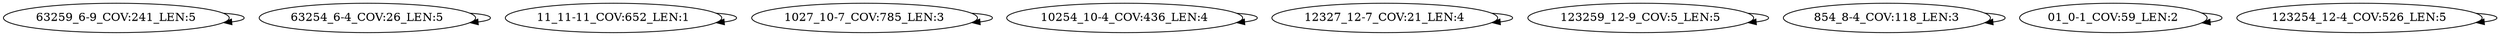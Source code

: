 digraph G {
    "63259_6-9_COV:241_LEN:5" -> "63259_6-9_COV:241_LEN:5";
    "63254_6-4_COV:26_LEN:5" -> "63254_6-4_COV:26_LEN:5";
    "11_11-11_COV:652_LEN:1" -> "11_11-11_COV:652_LEN:1";
    "1027_10-7_COV:785_LEN:3" -> "1027_10-7_COV:785_LEN:3";
    "10254_10-4_COV:436_LEN:4" -> "10254_10-4_COV:436_LEN:4";
    "12327_12-7_COV:21_LEN:4" -> "12327_12-7_COV:21_LEN:4";
    "123259_12-9_COV:5_LEN:5" -> "123259_12-9_COV:5_LEN:5";
    "854_8-4_COV:118_LEN:3" -> "854_8-4_COV:118_LEN:3";
    "01_0-1_COV:59_LEN:2" -> "01_0-1_COV:59_LEN:2";
    "123254_12-4_COV:526_LEN:5" -> "123254_12-4_COV:526_LEN:5";
}
